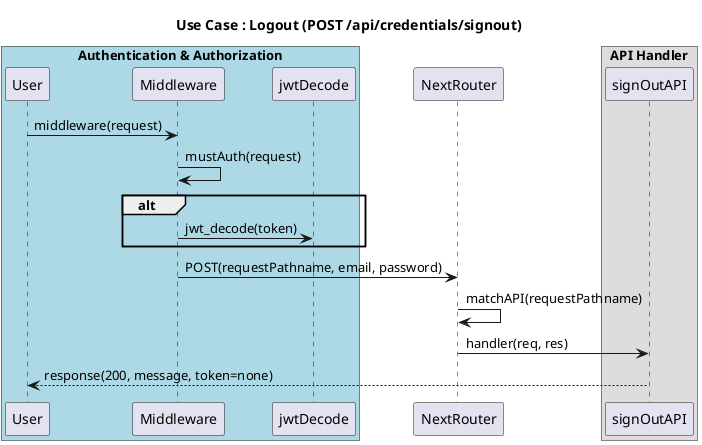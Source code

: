 @startuml
title Use Case : Logout (POST /api/credentials/signout)

box "Authentication & Authorization" #Lightblue
User -> Middleware : middleware(request)
Middleware -> Middleware : mustAuth(request)
alt 
Middleware -> jwtDecode : jwt_decode(token)
end alt
end box

Middleware -> NextRouter : POST(requestPathname, email, password)
NextRouter -> NextRouter : matchAPI(requestPathname)

box "API Handler"
NextRouter -> signOutAPI : handler(req, res)
signOutAPI --> User : response(200, message, token=none)
end box

@enduml